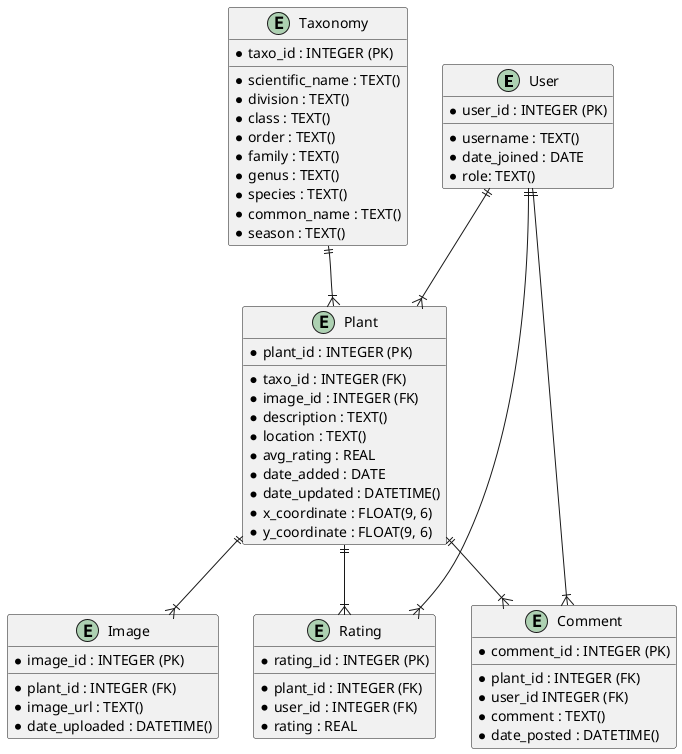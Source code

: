 @startuml Beaver Botanica DB

entity User {
    * user_id : INTEGER (PK)
    __
    * username : TEXT()
    * date_joined : DATE
    * role: TEXT()
}

entity Plant {
    * plant_id : INTEGER (PK)
    __
    * taxo_id : INTEGER (FK)
    * image_id : INTEGER (FK)
    * description : TEXT()
    * location : TEXT()
    * avg_rating : REAL
    * date_added : DATE
    * date_updated : DATETIME()
    * x_coordinate : FLOAT(9, 6)
    * y_coordinate : FLOAT(9, 6)
}

entity Taxonomy {
    * taxo_id : INTEGER (PK)
    __
    * scientific_name : TEXT()
    * division : TEXT()
    * class : TEXT()
    * order : TEXT()
    * family : TEXT()
    * genus : TEXT()
    * species : TEXT()
    * common_name : TEXT()
    * season : TEXT()
}

entity Image {
    * image_id : INTEGER (PK)
    __
    * plant_id : INTEGER (FK)
    * image_url : TEXT()
    * date_uploaded : DATETIME()
}

entity Comment {
    * comment_id : INTEGER (PK)
    __
    * plant_id : INTEGER (FK)
    * user_id INTEGER (FK)
    * comment : TEXT()
    * date_posted : DATETIME()
}

entity Rating {
    * rating_id : INTEGER (PK)
    __
    * plant_id : INTEGER (FK)
    * user_id : INTEGER (FK)
    * rating : REAL
}

User ||--|{ Plant
User ||--|{ Comment
User ||--|{ Rating

Taxonomy ||--|{ Plant

Plant ||--|{ Image
Plant ||--|{ Comment
Plant ||--|{ Rating
